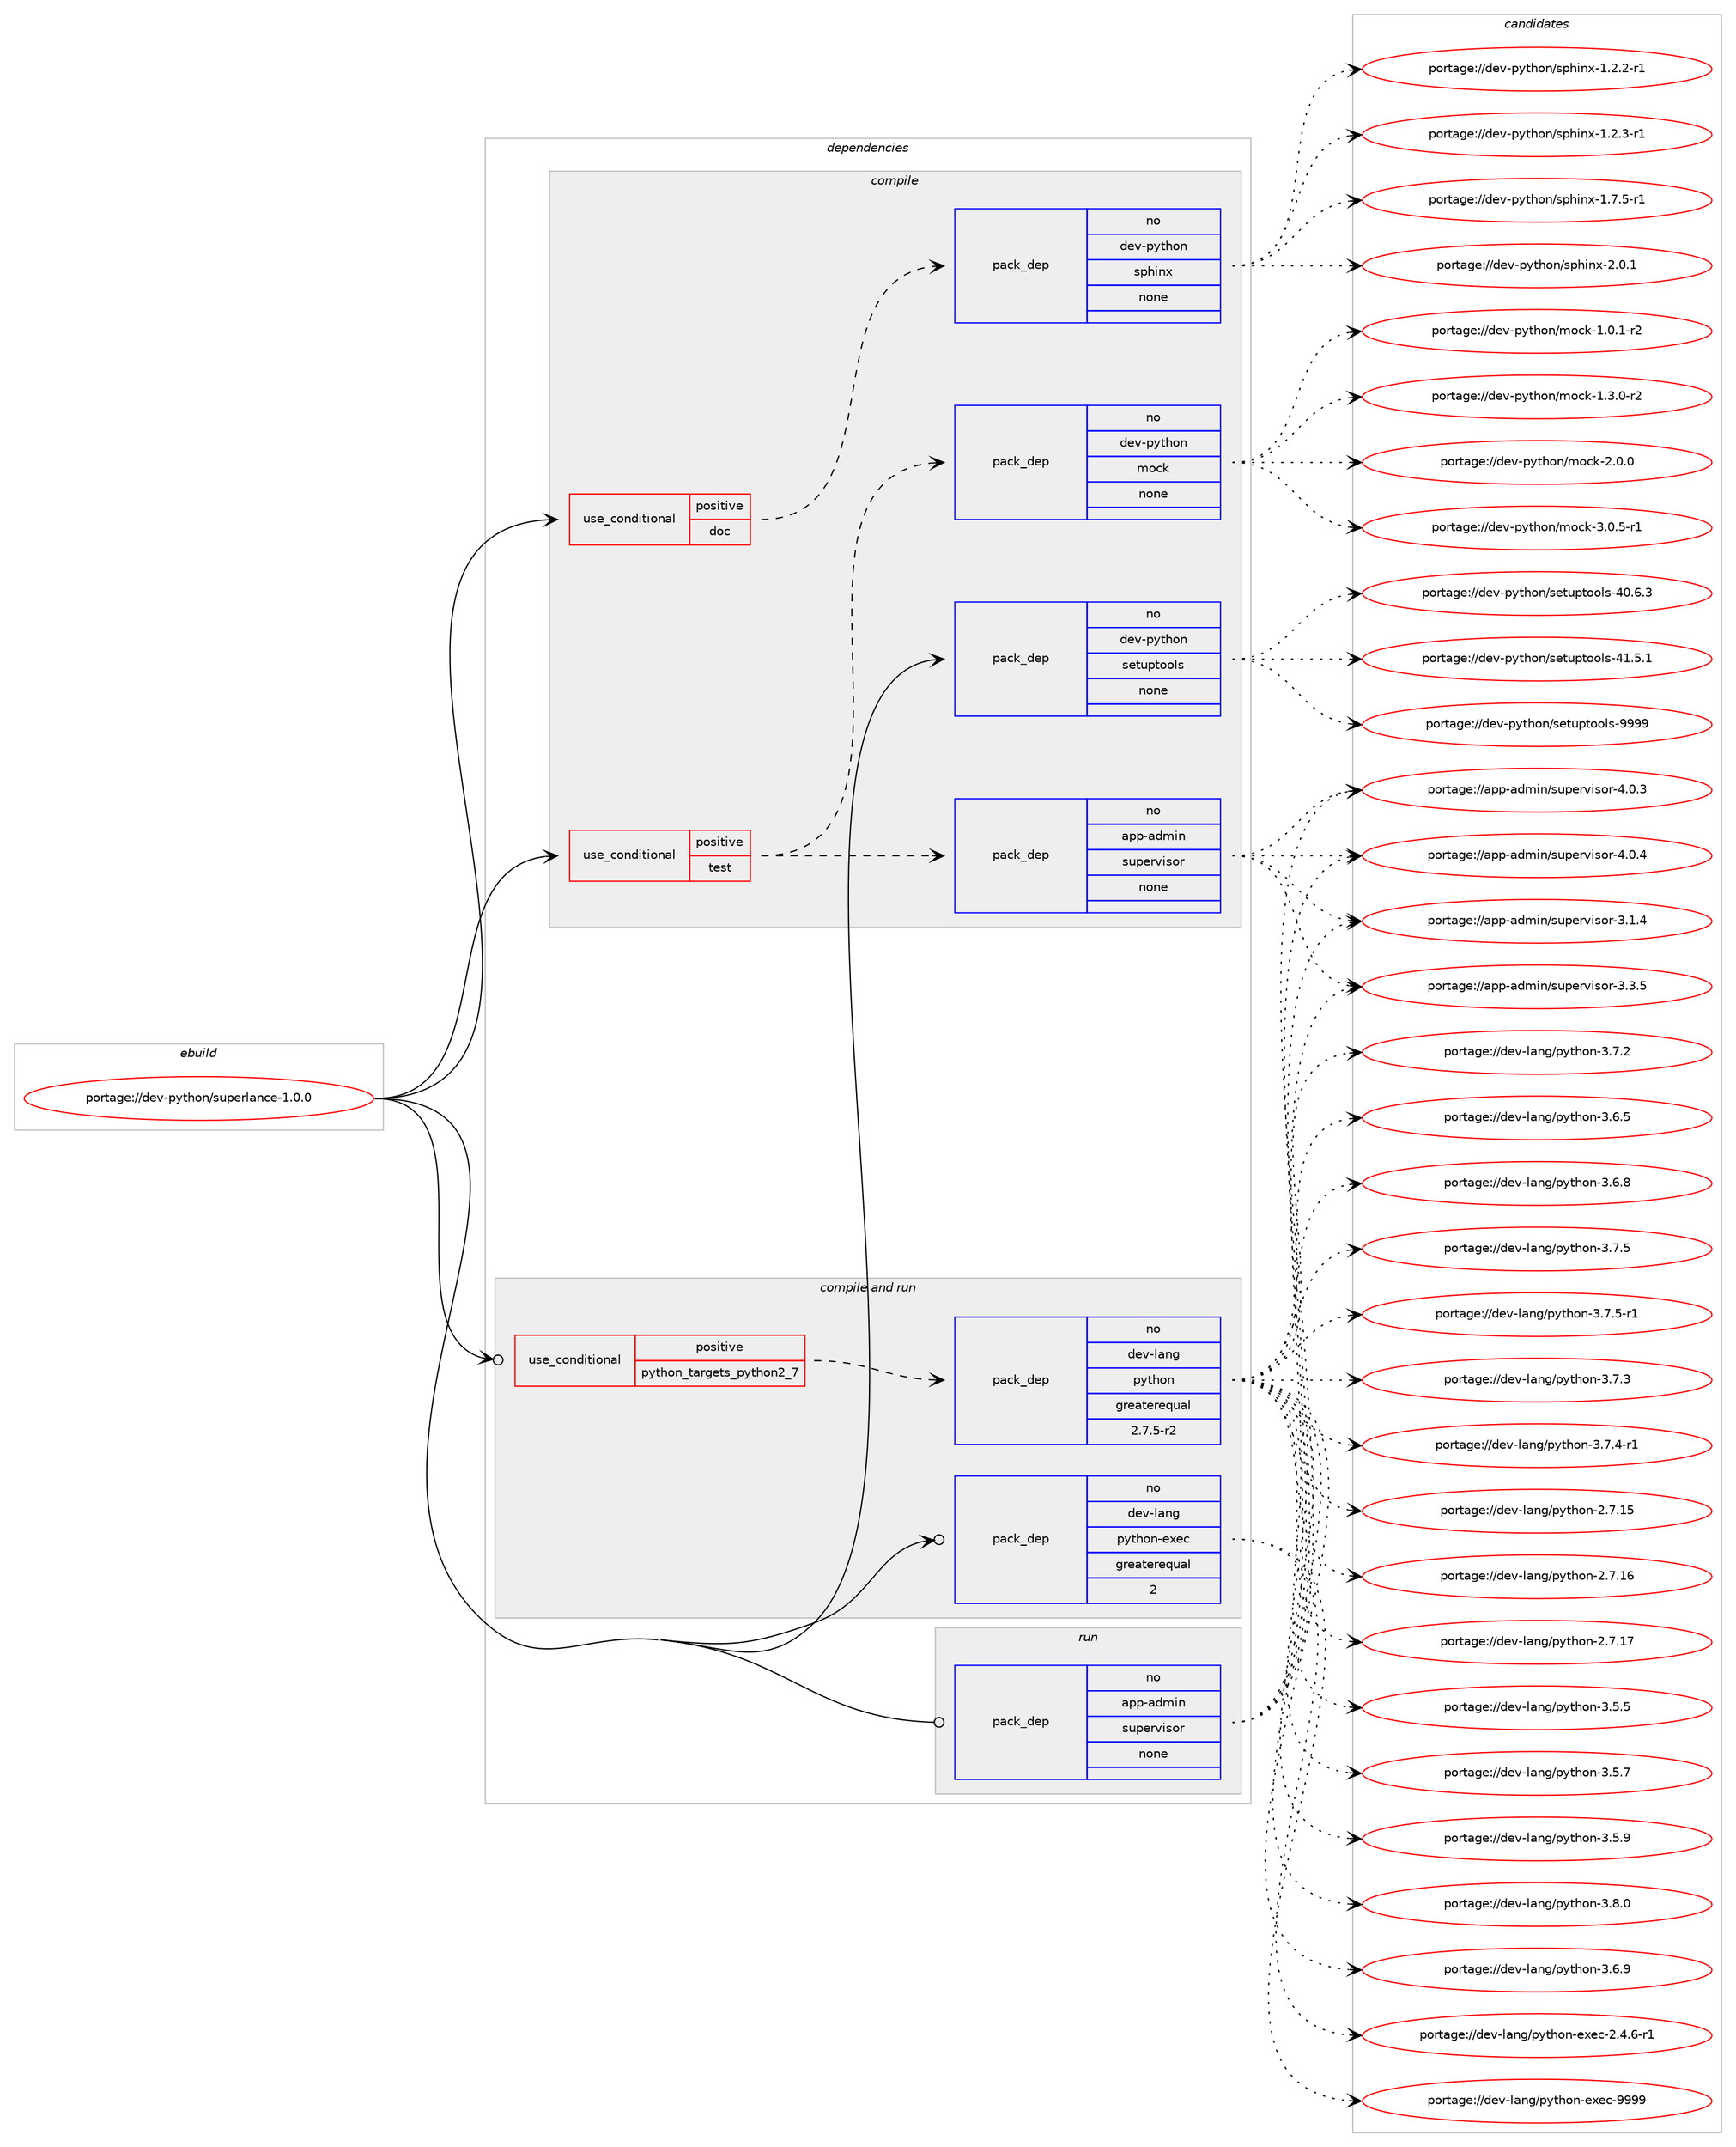 digraph prolog {

# *************
# Graph options
# *************

newrank=true;
concentrate=true;
compound=true;
graph [rankdir=LR,fontname=Helvetica,fontsize=10,ranksep=1.5];#, ranksep=2.5, nodesep=0.2];
edge  [arrowhead=vee];
node  [fontname=Helvetica,fontsize=10];

# **********
# The ebuild
# **********

subgraph cluster_leftcol {
color=gray;
rank=same;
label=<<i>ebuild</i>>;
id [label="portage://dev-python/superlance-1.0.0", color=red, width=4, href="../dev-python/superlance-1.0.0.svg"];
}

# ****************
# The dependencies
# ****************

subgraph cluster_midcol {
color=gray;
label=<<i>dependencies</i>>;
subgraph cluster_compile {
fillcolor="#eeeeee";
style=filled;
label=<<i>compile</i>>;
subgraph cond39387 {
dependency174614 [label=<<TABLE BORDER="0" CELLBORDER="1" CELLSPACING="0" CELLPADDING="4"><TR><TD ROWSPAN="3" CELLPADDING="10">use_conditional</TD></TR><TR><TD>positive</TD></TR><TR><TD>doc</TD></TR></TABLE>>, shape=none, color=red];
subgraph pack131823 {
dependency174615 [label=<<TABLE BORDER="0" CELLBORDER="1" CELLSPACING="0" CELLPADDING="4" WIDTH="220"><TR><TD ROWSPAN="6" CELLPADDING="30">pack_dep</TD></TR><TR><TD WIDTH="110">no</TD></TR><TR><TD>dev-python</TD></TR><TR><TD>sphinx</TD></TR><TR><TD>none</TD></TR><TR><TD></TD></TR></TABLE>>, shape=none, color=blue];
}
dependency174614:e -> dependency174615:w [weight=20,style="dashed",arrowhead="vee"];
}
id:e -> dependency174614:w [weight=20,style="solid",arrowhead="vee"];
subgraph cond39388 {
dependency174616 [label=<<TABLE BORDER="0" CELLBORDER="1" CELLSPACING="0" CELLPADDING="4"><TR><TD ROWSPAN="3" CELLPADDING="10">use_conditional</TD></TR><TR><TD>positive</TD></TR><TR><TD>test</TD></TR></TABLE>>, shape=none, color=red];
subgraph pack131824 {
dependency174617 [label=<<TABLE BORDER="0" CELLBORDER="1" CELLSPACING="0" CELLPADDING="4" WIDTH="220"><TR><TD ROWSPAN="6" CELLPADDING="30">pack_dep</TD></TR><TR><TD WIDTH="110">no</TD></TR><TR><TD>app-admin</TD></TR><TR><TD>supervisor</TD></TR><TR><TD>none</TD></TR><TR><TD></TD></TR></TABLE>>, shape=none, color=blue];
}
dependency174616:e -> dependency174617:w [weight=20,style="dashed",arrowhead="vee"];
subgraph pack131825 {
dependency174618 [label=<<TABLE BORDER="0" CELLBORDER="1" CELLSPACING="0" CELLPADDING="4" WIDTH="220"><TR><TD ROWSPAN="6" CELLPADDING="30">pack_dep</TD></TR><TR><TD WIDTH="110">no</TD></TR><TR><TD>dev-python</TD></TR><TR><TD>mock</TD></TR><TR><TD>none</TD></TR><TR><TD></TD></TR></TABLE>>, shape=none, color=blue];
}
dependency174616:e -> dependency174618:w [weight=20,style="dashed",arrowhead="vee"];
}
id:e -> dependency174616:w [weight=20,style="solid",arrowhead="vee"];
subgraph pack131826 {
dependency174619 [label=<<TABLE BORDER="0" CELLBORDER="1" CELLSPACING="0" CELLPADDING="4" WIDTH="220"><TR><TD ROWSPAN="6" CELLPADDING="30">pack_dep</TD></TR><TR><TD WIDTH="110">no</TD></TR><TR><TD>dev-python</TD></TR><TR><TD>setuptools</TD></TR><TR><TD>none</TD></TR><TR><TD></TD></TR></TABLE>>, shape=none, color=blue];
}
id:e -> dependency174619:w [weight=20,style="solid",arrowhead="vee"];
}
subgraph cluster_compileandrun {
fillcolor="#eeeeee";
style=filled;
label=<<i>compile and run</i>>;
subgraph cond39389 {
dependency174620 [label=<<TABLE BORDER="0" CELLBORDER="1" CELLSPACING="0" CELLPADDING="4"><TR><TD ROWSPAN="3" CELLPADDING="10">use_conditional</TD></TR><TR><TD>positive</TD></TR><TR><TD>python_targets_python2_7</TD></TR></TABLE>>, shape=none, color=red];
subgraph pack131827 {
dependency174621 [label=<<TABLE BORDER="0" CELLBORDER="1" CELLSPACING="0" CELLPADDING="4" WIDTH="220"><TR><TD ROWSPAN="6" CELLPADDING="30">pack_dep</TD></TR><TR><TD WIDTH="110">no</TD></TR><TR><TD>dev-lang</TD></TR><TR><TD>python</TD></TR><TR><TD>greaterequal</TD></TR><TR><TD>2.7.5-r2</TD></TR></TABLE>>, shape=none, color=blue];
}
dependency174620:e -> dependency174621:w [weight=20,style="dashed",arrowhead="vee"];
}
id:e -> dependency174620:w [weight=20,style="solid",arrowhead="odotvee"];
subgraph pack131828 {
dependency174622 [label=<<TABLE BORDER="0" CELLBORDER="1" CELLSPACING="0" CELLPADDING="4" WIDTH="220"><TR><TD ROWSPAN="6" CELLPADDING="30">pack_dep</TD></TR><TR><TD WIDTH="110">no</TD></TR><TR><TD>dev-lang</TD></TR><TR><TD>python-exec</TD></TR><TR><TD>greaterequal</TD></TR><TR><TD>2</TD></TR></TABLE>>, shape=none, color=blue];
}
id:e -> dependency174622:w [weight=20,style="solid",arrowhead="odotvee"];
}
subgraph cluster_run {
fillcolor="#eeeeee";
style=filled;
label=<<i>run</i>>;
subgraph pack131829 {
dependency174623 [label=<<TABLE BORDER="0" CELLBORDER="1" CELLSPACING="0" CELLPADDING="4" WIDTH="220"><TR><TD ROWSPAN="6" CELLPADDING="30">pack_dep</TD></TR><TR><TD WIDTH="110">no</TD></TR><TR><TD>app-admin</TD></TR><TR><TD>supervisor</TD></TR><TR><TD>none</TD></TR><TR><TD></TD></TR></TABLE>>, shape=none, color=blue];
}
id:e -> dependency174623:w [weight=20,style="solid",arrowhead="odot"];
}
}

# **************
# The candidates
# **************

subgraph cluster_choices {
rank=same;
color=gray;
label=<<i>candidates</i>>;

subgraph choice131823 {
color=black;
nodesep=1;
choiceportage10010111845112121116104111110471151121041051101204549465046504511449 [label="portage://dev-python/sphinx-1.2.2-r1", color=red, width=4,href="../dev-python/sphinx-1.2.2-r1.svg"];
choiceportage10010111845112121116104111110471151121041051101204549465046514511449 [label="portage://dev-python/sphinx-1.2.3-r1", color=red, width=4,href="../dev-python/sphinx-1.2.3-r1.svg"];
choiceportage10010111845112121116104111110471151121041051101204549465546534511449 [label="portage://dev-python/sphinx-1.7.5-r1", color=red, width=4,href="../dev-python/sphinx-1.7.5-r1.svg"];
choiceportage1001011184511212111610411111047115112104105110120455046484649 [label="portage://dev-python/sphinx-2.0.1", color=red, width=4,href="../dev-python/sphinx-2.0.1.svg"];
dependency174615:e -> choiceportage10010111845112121116104111110471151121041051101204549465046504511449:w [style=dotted,weight="100"];
dependency174615:e -> choiceportage10010111845112121116104111110471151121041051101204549465046514511449:w [style=dotted,weight="100"];
dependency174615:e -> choiceportage10010111845112121116104111110471151121041051101204549465546534511449:w [style=dotted,weight="100"];
dependency174615:e -> choiceportage1001011184511212111610411111047115112104105110120455046484649:w [style=dotted,weight="100"];
}
subgraph choice131824 {
color=black;
nodesep=1;
choiceportage97112112459710010910511047115117112101114118105115111114455146494652 [label="portage://app-admin/supervisor-3.1.4", color=red, width=4,href="../app-admin/supervisor-3.1.4.svg"];
choiceportage97112112459710010910511047115117112101114118105115111114455146514653 [label="portage://app-admin/supervisor-3.3.5", color=red, width=4,href="../app-admin/supervisor-3.3.5.svg"];
choiceportage97112112459710010910511047115117112101114118105115111114455246484651 [label="portage://app-admin/supervisor-4.0.3", color=red, width=4,href="../app-admin/supervisor-4.0.3.svg"];
choiceportage97112112459710010910511047115117112101114118105115111114455246484652 [label="portage://app-admin/supervisor-4.0.4", color=red, width=4,href="../app-admin/supervisor-4.0.4.svg"];
dependency174617:e -> choiceportage97112112459710010910511047115117112101114118105115111114455146494652:w [style=dotted,weight="100"];
dependency174617:e -> choiceportage97112112459710010910511047115117112101114118105115111114455146514653:w [style=dotted,weight="100"];
dependency174617:e -> choiceportage97112112459710010910511047115117112101114118105115111114455246484651:w [style=dotted,weight="100"];
dependency174617:e -> choiceportage97112112459710010910511047115117112101114118105115111114455246484652:w [style=dotted,weight="100"];
}
subgraph choice131825 {
color=black;
nodesep=1;
choiceportage1001011184511212111610411111047109111991074549464846494511450 [label="portage://dev-python/mock-1.0.1-r2", color=red, width=4,href="../dev-python/mock-1.0.1-r2.svg"];
choiceportage1001011184511212111610411111047109111991074549465146484511450 [label="portage://dev-python/mock-1.3.0-r2", color=red, width=4,href="../dev-python/mock-1.3.0-r2.svg"];
choiceportage100101118451121211161041111104710911199107455046484648 [label="portage://dev-python/mock-2.0.0", color=red, width=4,href="../dev-python/mock-2.0.0.svg"];
choiceportage1001011184511212111610411111047109111991074551464846534511449 [label="portage://dev-python/mock-3.0.5-r1", color=red, width=4,href="../dev-python/mock-3.0.5-r1.svg"];
dependency174618:e -> choiceportage1001011184511212111610411111047109111991074549464846494511450:w [style=dotted,weight="100"];
dependency174618:e -> choiceportage1001011184511212111610411111047109111991074549465146484511450:w [style=dotted,weight="100"];
dependency174618:e -> choiceportage100101118451121211161041111104710911199107455046484648:w [style=dotted,weight="100"];
dependency174618:e -> choiceportage1001011184511212111610411111047109111991074551464846534511449:w [style=dotted,weight="100"];
}
subgraph choice131826 {
color=black;
nodesep=1;
choiceportage100101118451121211161041111104711510111611711211611111110811545524846544651 [label="portage://dev-python/setuptools-40.6.3", color=red, width=4,href="../dev-python/setuptools-40.6.3.svg"];
choiceportage100101118451121211161041111104711510111611711211611111110811545524946534649 [label="portage://dev-python/setuptools-41.5.1", color=red, width=4,href="../dev-python/setuptools-41.5.1.svg"];
choiceportage10010111845112121116104111110471151011161171121161111111081154557575757 [label="portage://dev-python/setuptools-9999", color=red, width=4,href="../dev-python/setuptools-9999.svg"];
dependency174619:e -> choiceportage100101118451121211161041111104711510111611711211611111110811545524846544651:w [style=dotted,weight="100"];
dependency174619:e -> choiceportage100101118451121211161041111104711510111611711211611111110811545524946534649:w [style=dotted,weight="100"];
dependency174619:e -> choiceportage10010111845112121116104111110471151011161171121161111111081154557575757:w [style=dotted,weight="100"];
}
subgraph choice131827 {
color=black;
nodesep=1;
choiceportage10010111845108971101034711212111610411111045504655464953 [label="portage://dev-lang/python-2.7.15", color=red, width=4,href="../dev-lang/python-2.7.15.svg"];
choiceportage10010111845108971101034711212111610411111045504655464954 [label="portage://dev-lang/python-2.7.16", color=red, width=4,href="../dev-lang/python-2.7.16.svg"];
choiceportage10010111845108971101034711212111610411111045504655464955 [label="portage://dev-lang/python-2.7.17", color=red, width=4,href="../dev-lang/python-2.7.17.svg"];
choiceportage100101118451089711010347112121116104111110455146534653 [label="portage://dev-lang/python-3.5.5", color=red, width=4,href="../dev-lang/python-3.5.5.svg"];
choiceportage100101118451089711010347112121116104111110455146534655 [label="portage://dev-lang/python-3.5.7", color=red, width=4,href="../dev-lang/python-3.5.7.svg"];
choiceportage100101118451089711010347112121116104111110455146534657 [label="portage://dev-lang/python-3.5.9", color=red, width=4,href="../dev-lang/python-3.5.9.svg"];
choiceportage100101118451089711010347112121116104111110455146544653 [label="portage://dev-lang/python-3.6.5", color=red, width=4,href="../dev-lang/python-3.6.5.svg"];
choiceportage100101118451089711010347112121116104111110455146544656 [label="portage://dev-lang/python-3.6.8", color=red, width=4,href="../dev-lang/python-3.6.8.svg"];
choiceportage100101118451089711010347112121116104111110455146544657 [label="portage://dev-lang/python-3.6.9", color=red, width=4,href="../dev-lang/python-3.6.9.svg"];
choiceportage100101118451089711010347112121116104111110455146554650 [label="portage://dev-lang/python-3.7.2", color=red, width=4,href="../dev-lang/python-3.7.2.svg"];
choiceportage100101118451089711010347112121116104111110455146554651 [label="portage://dev-lang/python-3.7.3", color=red, width=4,href="../dev-lang/python-3.7.3.svg"];
choiceportage1001011184510897110103471121211161041111104551465546524511449 [label="portage://dev-lang/python-3.7.4-r1", color=red, width=4,href="../dev-lang/python-3.7.4-r1.svg"];
choiceportage100101118451089711010347112121116104111110455146554653 [label="portage://dev-lang/python-3.7.5", color=red, width=4,href="../dev-lang/python-3.7.5.svg"];
choiceportage1001011184510897110103471121211161041111104551465546534511449 [label="portage://dev-lang/python-3.7.5-r1", color=red, width=4,href="../dev-lang/python-3.7.5-r1.svg"];
choiceportage100101118451089711010347112121116104111110455146564648 [label="portage://dev-lang/python-3.8.0", color=red, width=4,href="../dev-lang/python-3.8.0.svg"];
dependency174621:e -> choiceportage10010111845108971101034711212111610411111045504655464953:w [style=dotted,weight="100"];
dependency174621:e -> choiceportage10010111845108971101034711212111610411111045504655464954:w [style=dotted,weight="100"];
dependency174621:e -> choiceportage10010111845108971101034711212111610411111045504655464955:w [style=dotted,weight="100"];
dependency174621:e -> choiceportage100101118451089711010347112121116104111110455146534653:w [style=dotted,weight="100"];
dependency174621:e -> choiceportage100101118451089711010347112121116104111110455146534655:w [style=dotted,weight="100"];
dependency174621:e -> choiceportage100101118451089711010347112121116104111110455146534657:w [style=dotted,weight="100"];
dependency174621:e -> choiceportage100101118451089711010347112121116104111110455146544653:w [style=dotted,weight="100"];
dependency174621:e -> choiceportage100101118451089711010347112121116104111110455146544656:w [style=dotted,weight="100"];
dependency174621:e -> choiceportage100101118451089711010347112121116104111110455146544657:w [style=dotted,weight="100"];
dependency174621:e -> choiceportage100101118451089711010347112121116104111110455146554650:w [style=dotted,weight="100"];
dependency174621:e -> choiceportage100101118451089711010347112121116104111110455146554651:w [style=dotted,weight="100"];
dependency174621:e -> choiceportage1001011184510897110103471121211161041111104551465546524511449:w [style=dotted,weight="100"];
dependency174621:e -> choiceportage100101118451089711010347112121116104111110455146554653:w [style=dotted,weight="100"];
dependency174621:e -> choiceportage1001011184510897110103471121211161041111104551465546534511449:w [style=dotted,weight="100"];
dependency174621:e -> choiceportage100101118451089711010347112121116104111110455146564648:w [style=dotted,weight="100"];
}
subgraph choice131828 {
color=black;
nodesep=1;
choiceportage10010111845108971101034711212111610411111045101120101994550465246544511449 [label="portage://dev-lang/python-exec-2.4.6-r1", color=red, width=4,href="../dev-lang/python-exec-2.4.6-r1.svg"];
choiceportage10010111845108971101034711212111610411111045101120101994557575757 [label="portage://dev-lang/python-exec-9999", color=red, width=4,href="../dev-lang/python-exec-9999.svg"];
dependency174622:e -> choiceportage10010111845108971101034711212111610411111045101120101994550465246544511449:w [style=dotted,weight="100"];
dependency174622:e -> choiceportage10010111845108971101034711212111610411111045101120101994557575757:w [style=dotted,weight="100"];
}
subgraph choice131829 {
color=black;
nodesep=1;
choiceportage97112112459710010910511047115117112101114118105115111114455146494652 [label="portage://app-admin/supervisor-3.1.4", color=red, width=4,href="../app-admin/supervisor-3.1.4.svg"];
choiceportage97112112459710010910511047115117112101114118105115111114455146514653 [label="portage://app-admin/supervisor-3.3.5", color=red, width=4,href="../app-admin/supervisor-3.3.5.svg"];
choiceportage97112112459710010910511047115117112101114118105115111114455246484651 [label="portage://app-admin/supervisor-4.0.3", color=red, width=4,href="../app-admin/supervisor-4.0.3.svg"];
choiceportage97112112459710010910511047115117112101114118105115111114455246484652 [label="portage://app-admin/supervisor-4.0.4", color=red, width=4,href="../app-admin/supervisor-4.0.4.svg"];
dependency174623:e -> choiceportage97112112459710010910511047115117112101114118105115111114455146494652:w [style=dotted,weight="100"];
dependency174623:e -> choiceportage97112112459710010910511047115117112101114118105115111114455146514653:w [style=dotted,weight="100"];
dependency174623:e -> choiceportage97112112459710010910511047115117112101114118105115111114455246484651:w [style=dotted,weight="100"];
dependency174623:e -> choiceportage97112112459710010910511047115117112101114118105115111114455246484652:w [style=dotted,weight="100"];
}
}

}
